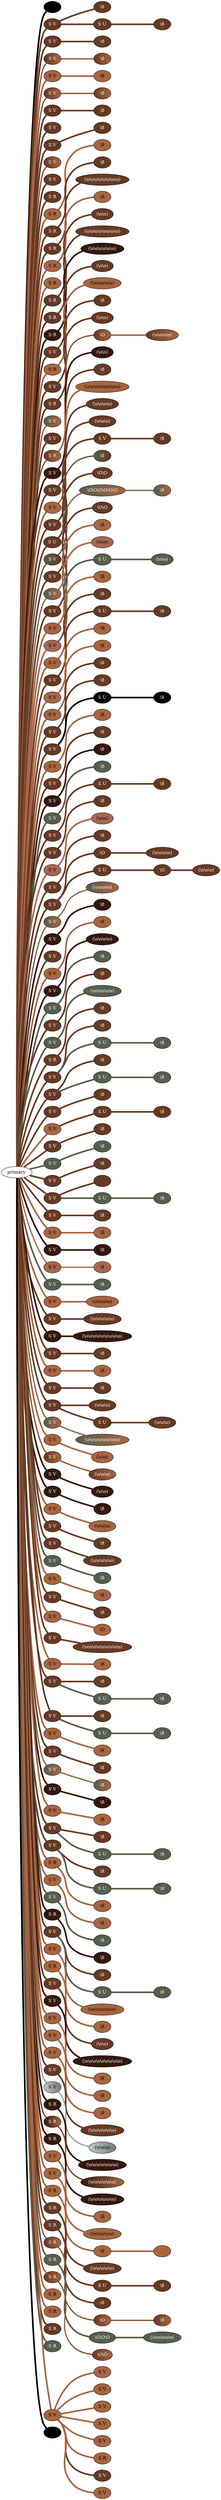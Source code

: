 graph {
 graph [rankdir=LR]
"K1" [qtype="pendant_node", pendant_colors="#000000", pendant_ply="", pendant_attach="", pendant_length="", label=" ", style=filled, fillcolor="#000000", fontcolor="#ffffff"]
"primary" -- "K1" [qtype="pendant_link",penwidth=5,color="#000000"]
"1" [qtype="pendant_node", pendant_colors="#673923", pendant_ply="S", pendant_attach="V", pendant_length="24.5", label="S V", style=filled, fillcolor="#673923", fontcolor="#ffffff"]
"primary" -- "1" [qtype="pendant_link",penwidth=5,color="#673923"]
"1:0" [qtype="knot_node", knot_value="1", knot_type="E", knot_position="8.5", knot_spin="Z", label="\\8", style=filled, fillcolor="#673923" , fontcolor="#ffffff"]
"1" -- "1:0" [qtype="knot_link",penwidth=5,color="#673923"]
"1s1" [qtype="pendant_node", pendant_colors="#673923", pendant_ply="S", pendant_attach="U", pendant_length="35.5", label="S U", style=filled, fillcolor="#673923", fontcolor="#ffffff"]
"1" -- "1s1" [qtype="pendant_link",penwidth=5,color="#673923"]
"1s1:0" [qtype="knot_node", knot_value="1", knot_type="E", knot_position="8.5", knot_spin="Z", label="\\8", style=filled, fillcolor="#673923" , fontcolor="#ffffff"]
"1s1" -- "1s1:0" [qtype="knot_link",penwidth=5,color="#673923"]
"2" [qtype="pendant_node", pendant_colors="#673923", pendant_ply="S", pendant_attach="V", pendant_length="24.0", label="S V", style=filled, fillcolor="#673923", fontcolor="#ffffff"]
"primary" -- "2" [qtype="pendant_link",penwidth=5,color="#673923"]
"2:0" [qtype="knot_node", knot_value="1", knot_type="E", knot_position="8.5", knot_spin="Z", label="\\8", style=filled, fillcolor="#673923" , fontcolor="#ffffff"]
"2" -- "2:0" [qtype="knot_link",penwidth=5,color="#673923"]
"3" [qtype="pendant_node", pendant_colors="#673923:#A86540", pendant_ply="S", pendant_attach="V", pendant_length="26.0", label="S V", style=filled, fillcolor="#673923:#A86540", fontcolor="#ffffff"]
"primary" -- "3" [qtype="pendant_link",penwidth=2,color="#673923:#A86540"]
"3:0" [qtype="knot_node", knot_value="1", knot_type="E", knot_position="8.5", knot_spin="Z", label="\\8", style=filled, fillcolor="#673923:#A86540" , fontcolor="#ffffff"]
"3" -- "3:0" [qtype="knot_link",penwidth=2,color="#673923:#A86540"]
"4" [qtype="pendant_node", pendant_colors="#A86540", pendant_ply="S", pendant_attach="V", pendant_length="33.0", label="S V", style=filled, fillcolor="#A86540", fontcolor="#000000"]
"primary" -- "4" [qtype="pendant_link",penwidth=5,color="#A86540"]
"4:0" [qtype="knot_node", knot_value="1", knot_type="E", knot_position="8.5", knot_spin="Z", label="\\8", style=filled, fillcolor="#A86540" , fontcolor="#000000"]
"4" -- "4:0" [qtype="knot_link",penwidth=5,color="#A86540"]
"5" [qtype="pendant_node", pendant_colors="#673923:#A86540", pendant_ply="S", pendant_attach="V", pendant_length="26.5", label="S V", style=filled, fillcolor="#673923:#A86540", fontcolor="#ffffff"]
"primary" -- "5" [qtype="pendant_link",penwidth=2,color="#673923:#A86540"]
"5:0" [qtype="knot_node", knot_value="1", knot_type="E", knot_position="9.0", knot_spin="Z", label="\\8", style=filled, fillcolor="#673923:#A86540" , fontcolor="#ffffff"]
"5" -- "5:0" [qtype="knot_link",penwidth=2,color="#673923:#A86540"]
"6" [qtype="pendant_node", pendant_colors="#673923", pendant_ply="S", pendant_attach="V", pendant_length="26.0", label="S V", style=filled, fillcolor="#673923", fontcolor="#ffffff"]
"primary" -- "6" [qtype="pendant_link",penwidth=5,color="#673923"]
"6:0" [qtype="knot_node", knot_value="1", knot_type="E", knot_position="8.5", knot_spin="Z", label="\\8", style=filled, fillcolor="#673923" , fontcolor="#ffffff"]
"6" -- "6:0" [qtype="knot_link",penwidth=5,color="#673923"]
"7" [qtype="pendant_node", pendant_colors="#673923", pendant_ply="S", pendant_attach="V", pendant_length="30.0", label="S V", style=filled, fillcolor="#673923", fontcolor="#ffffff"]
"primary" -- "7" [qtype="pendant_link",penwidth=5,color="#673923"]
"8" [qtype="pendant_node", pendant_colors="#673923", pendant_ply="S", pendant_attach="V", pendant_length="20.5", label="S V", style=filled, fillcolor="#673923", fontcolor="#ffffff"]
"primary" -- "8" [qtype="pendant_link",penwidth=5,color="#673923"]
"8:0" [qtype="knot_node", knot_value="1", knot_type="E", knot_position="7.0", knot_spin="Z", label="\\8", style=filled, fillcolor="#673923" , fontcolor="#ffffff"]
"8" -- "8:0" [qtype="knot_link",penwidth=5,color="#673923"]
"9" [qtype="pendant_node", pendant_colors="#673923:#A86540", pendant_ply="S", pendant_attach="V", pendant_length="22.0", label="S V", style=filled, fillcolor="#673923:#A86540", fontcolor="#ffffff"]
"primary" -- "9" [qtype="pendant_link",penwidth=2,color="#673923:#A86540"]
"10" [qtype="pendant_node", pendant_colors="#673923", pendant_ply="S", pendant_attach="V", pendant_length="29.0", label="S V", style=filled, fillcolor="#673923", fontcolor="#ffffff"]
"primary" -- "10" [qtype="pendant_link",penwidth=5,color="#673923"]
"11" [qtype="pendant_node", pendant_colors="#673923", pendant_ply="S", pendant_attach="R", pendant_length="24.0", label="S R", style=filled, fillcolor="#673923", fontcolor="#ffffff"]
"primary" -- "11" [qtype="pendant_link",penwidth=5,color="#673923"]
"12" [qtype="pendant_node", pendant_colors="#A86540", pendant_ply="S", pendant_attach="R", pendant_length="31.0", label="S R", style=filled, fillcolor="#A86540", fontcolor="#000000"]
"primary" -- "12" [qtype="pendant_link",penwidth=5,color="#A86540"]
"12:0" [qtype="knot_node", knot_value="1", knot_type="E", knot_position="7.5", knot_spin="Z", label="\\8", style=filled, fillcolor="#A86540" , fontcolor="#000000"]
"12" -- "12:0" [qtype="knot_link",penwidth=5,color="#A86540"]
"13" [qtype="pendant_node", pendant_colors="#673923", pendant_ply="S", pendant_attach="R", pendant_length="36.0", label="S R", style=filled, fillcolor="#673923", fontcolor="#ffffff"]
"primary" -- "13" [qtype="pendant_link",penwidth=5,color="#673923"]
"13:0" [qtype="knot_node", knot_value="1", knot_type="E", knot_position="8.0", knot_spin="Z", label="\\8", style=filled, fillcolor="#673923" , fontcolor="#ffffff"]
"13" -- "13:0" [qtype="knot_link",penwidth=5,color="#673923"]
"14" [qtype="pendant_node", pendant_colors="#673923", pendant_ply="S", pendant_attach="R", pendant_length="12.0", label="S R", style=filled, fillcolor="#673923", fontcolor="#ffffff"]
"primary" -- "14" [qtype="pendant_link",penwidth=5,color="#673923"]
"14:0" [qtype="knot_node", knot_value="8", knot_type="L", knot_position="7.5", knot_spin="Z", label="(\\o\\o\\o\\o\\o\\o\\o\\o)", style=filled, fillcolor="#673923" , fontcolor="#ffffff"]
"14" -- "14:0" [qtype="knot_link",penwidth=5,color="#673923"]
"15" [qtype="pendant_node", pendant_colors="#A86540", pendant_ply="S", pendant_attach="R", pendant_length="25.0", label="S R", style=filled, fillcolor="#A86540", fontcolor="#000000"]
"primary" -- "15" [qtype="pendant_link",penwidth=5,color="#A86540"]
"15:0" [qtype="knot_node", knot_value="1", knot_type="E", knot_position="8.0", knot_spin="Z", label="\\8", style=filled, fillcolor="#A86540" , fontcolor="#000000"]
"15" -- "15:0" [qtype="knot_link",penwidth=5,color="#A86540"]
"16" [qtype="pendant_node", pendant_colors="#A86540", pendant_ply="S", pendant_attach="R", pendant_length="22.0", label="S R", style=filled, fillcolor="#A86540", fontcolor="#000000"]
"primary" -- "16" [qtype="pendant_link",penwidth=5,color="#A86540"]
"17" [qtype="pendant_node", pendant_colors="#673923", pendant_ply="S", pendant_attach="R", pendant_length="18.0", label="S R", style=filled, fillcolor="#673923", fontcolor="#ffffff"]
"primary" -- "17" [qtype="pendant_link",penwidth=5,color="#673923"]
"17:0" [qtype="knot_node", knot_value="2", knot_type="L", knot_position="7.5", knot_spin="Z", label="(\\o\\o)", style=filled, fillcolor="#673923" , fontcolor="#ffffff"]
"17" -- "17:0" [qtype="knot_link",penwidth=5,color="#673923"]
"18" [qtype="pendant_node", pendant_colors="#673923", pendant_ply="S", pendant_attach="R", pendant_length="9.0", label="S R", style=filled, fillcolor="#673923", fontcolor="#ffffff"]
"primary" -- "18" [qtype="pendant_link",penwidth=5,color="#673923"]
"18:0" [qtype="knot_node", knot_value="8", knot_type="L", knot_position="6.0", knot_spin="Z", label="(\\o\\o\\o\\o\\o\\o\\o\\o)", style=filled, fillcolor="#673923" , fontcolor="#ffffff"]
"18" -- "18:0" [qtype="knot_link",penwidth=5,color="#673923"]
"19" [qtype="pendant_node", pendant_colors="#35170C", pendant_ply="S", pendant_attach="R", pendant_length="23.0", label="S R", style=filled, fillcolor="#35170C", fontcolor="#ffffff"]
"primary" -- "19" [qtype="pendant_link",penwidth=5,color="#35170C"]
"19:0" [qtype="knot_node", knot_value="6", knot_type="L", knot_position="6.5", knot_spin="Z", label="(\\o\\o\\o\\o\\o\\o)", style=filled, fillcolor="#35170C" , fontcolor="#ffffff"]
"19" -- "19:0" [qtype="knot_link",penwidth=5,color="#35170C"]
"20" [qtype="pendant_node", pendant_colors="#673923", pendant_ply="S", pendant_attach="V", pendant_length="29.0", label="S V", style=filled, fillcolor="#673923", fontcolor="#ffffff"]
"primary" -- "20" [qtype="pendant_link",penwidth=5,color="#673923"]
"20:0" [qtype="knot_node", knot_value="2", knot_type="L", knot_position="7.0", knot_spin="Z", label="(\\o\\o)", style=filled, fillcolor="#673923" , fontcolor="#ffffff"]
"20" -- "20:0" [qtype="knot_link",penwidth=5,color="#673923"]
"21" [qtype="pendant_node", pendant_colors="#A86540", pendant_ply="S", pendant_attach="R", pendant_length="14.0", label="S R", style=filled, fillcolor="#A86540", fontcolor="#000000"]
"primary" -- "21" [qtype="pendant_link",penwidth=5,color="#A86540"]
"21:0" [qtype="knot_node", knot_value="5", knot_type="L", knot_position="7.0", knot_spin="Z", label="(\\o\\o\\o\\o\\o)", style=filled, fillcolor="#A86540" , fontcolor="#000000"]
"21" -- "21:0" [qtype="knot_link",penwidth=5,color="#A86540"]
"22" [qtype="pendant_node", pendant_colors="#673923", pendant_ply="S", pendant_attach="V", pendant_length="19.5", label="S V", style=filled, fillcolor="#673923", fontcolor="#ffffff"]
"primary" -- "22" [qtype="pendant_link",penwidth=5,color="#673923"]
"22:0" [qtype="knot_node", knot_value="1", knot_type="E", knot_position="6.5", knot_spin="Z", label="\\8", style=filled, fillcolor="#673923" , fontcolor="#ffffff"]
"22" -- "22:0" [qtype="knot_link",penwidth=5,color="#673923"]
"23" [qtype="pendant_node", pendant_colors="#673923", pendant_ply="S", pendant_attach="R", pendant_length="25.0", label="S R", style=filled, fillcolor="#673923", fontcolor="#ffffff"]
"primary" -- "23" [qtype="pendant_link",penwidth=5,color="#673923"]
"23:0" [qtype="knot_node", knot_value="2", knot_type="L", knot_position="7.0", knot_spin="Z", label="(\\o\\o)", style=filled, fillcolor="#673923" , fontcolor="#ffffff"]
"23" -- "23:0" [qtype="knot_link",penwidth=5,color="#673923"]
"24" [qtype="pendant_node", pendant_colors="#575E4E:#A86540", pendant_ply="S", pendant_attach="V", pendant_length="33.0", label="S V", style=filled, fillcolor="#575E4E:#A86540", fontcolor="#ffffff"]
"primary" -- "24" [qtype="pendant_link",penwidth=2,color="#575E4E:#A86540"]
"25" [qtype="pendant_node", pendant_colors="#673923", pendant_ply="S", pendant_attach="V", pendant_length="26.0", label="S V", style=filled, fillcolor="#673923", fontcolor="#ffffff"]
"primary" -- "25" [qtype="pendant_link",penwidth=5,color="#673923"]
"26" [qtype="pendant_node", pendant_colors="#673923:#A86540", pendant_ply="S", pendant_attach="R", pendant_length="27.0", label="S R", style=filled, fillcolor="#673923:#A86540", fontcolor="#ffffff"]
"primary" -- "26" [qtype="pendant_link",penwidth=2,color="#673923:#A86540"]
"26:0" [qtype="knot_node", knot_value="1", knot_type="S", knot_position="3.5", knot_spin="Z", label="\\O", style=filled, fillcolor="#673923:#A86540" , fontcolor="#ffffff"]
"26" -- "26:0" [qtype="knot_link",penwidth=2,color="#673923:#A86540"]
"26:1" [qtype="knot_node", knot_value="4", knot_type="L", knot_position="9.5", knot_spin="Z", label="(\\o\\o\\o\\o)", style=filled, fillcolor="#673923:#A86540" , fontcolor="#ffffff"]
"26:0" -- "26:1" [qtype="knot_link",penwidth=2,color="#673923:#A86540"]
"27" [qtype="pendant_node", pendant_colors="#35170C", pendant_ply="S", pendant_attach="V", pendant_length="27.0", label="S V", style=filled, fillcolor="#35170C", fontcolor="#ffffff"]
"primary" -- "27" [qtype="pendant_link",penwidth=5,color="#35170C"]
"27:0" [qtype="knot_node", knot_value="2", knot_type="L", knot_position="9.0", knot_spin="Z", label="(\\o\\o)", style=filled, fillcolor="#35170C" , fontcolor="#ffffff"]
"27" -- "27:0" [qtype="knot_link",penwidth=5,color="#35170C"]
"28" [qtype="pendant_node", pendant_colors="#673923", pendant_ply="S", pendant_attach="V", pendant_length="24.5", label="S V", style=filled, fillcolor="#673923", fontcolor="#ffffff"]
"primary" -- "28" [qtype="pendant_link",penwidth=5,color="#673923"]
"28:0" [qtype="knot_node", knot_value="1", knot_type="E", knot_position="8.5", knot_spin="Z", label="\\8", style=filled, fillcolor="#673923" , fontcolor="#ffffff"]
"28" -- "28:0" [qtype="knot_link",penwidth=5,color="#673923"]
"29" [qtype="pendant_node", pendant_colors="#A86540", pendant_ply="S", pendant_attach="V", pendant_length="24.5", label="S V", style=filled, fillcolor="#A86540", fontcolor="#000000"]
"primary" -- "29" [qtype="pendant_link",penwidth=5,color="#A86540"]
"29:0" [qtype="knot_node", knot_value="8", knot_type="L", knot_position="8.5", knot_spin="Z", label="(\\o\\o\\o\\o\\o\\o\\o\\o)", style=filled, fillcolor="#A86540" , fontcolor="#000000"]
"29" -- "29:0" [qtype="knot_link",penwidth=5,color="#A86540"]
"30" [qtype="pendant_node", pendant_colors="#673923", pendant_ply="S", pendant_attach="V", pendant_length="12.5", label="S V", style=filled, fillcolor="#673923", fontcolor="#ffffff"]
"primary" -- "30" [qtype="pendant_link",penwidth=5,color="#673923"]
"30:0" [qtype="knot_node", knot_value="4", knot_type="L", knot_position="7.0", knot_spin="Z", label="(\\o\\o\\o\\o)", style=filled, fillcolor="#673923" , fontcolor="#ffffff"]
"30" -- "30:0" [qtype="knot_link",penwidth=5,color="#673923"]
"31" [qtype="pendant_node", pendant_colors="#673923", pendant_ply="S", pendant_attach="U", pendant_length="12.0", label="S U", style=filled, fillcolor="#673923", fontcolor="#ffffff"]
"primary" -- "31" [qtype="pendant_link",penwidth=5,color="#673923"]
"31:0" [qtype="knot_node", knot_value="3", knot_type="L", knot_position="4.5", knot_spin="Z", label="(\\o\\o\\o)", style=filled, fillcolor="#673923" , fontcolor="#ffffff"]
"31" -- "31:0" [qtype="knot_link",penwidth=5,color="#673923"]
"31s1" [qtype="pendant_node", pendant_colors="#673923", pendant_ply="S", pendant_attach="V", pendant_length="2.5", label="S V", style=filled, fillcolor="#673923", fontcolor="#ffffff"]
"31" -- "31s1" [qtype="pendant_link",penwidth=5,color="#673923"]
"31s1:0" [qtype="knot_node", knot_value="1", knot_type="E", knot_position="0.5", knot_spin="S", label="/8", style=filled, fillcolor="#673923" , fontcolor="#ffffff"]
"31s1" -- "31s1:0" [qtype="knot_link",penwidth=5,color="#673923"]
"32" [qtype="pendant_node", pendant_colors="#575E4E:#673923", pendant_ply="S", pendant_attach="V", pendant_length="31.0", label="S V", style=filled, fillcolor="#575E4E:#673923", fontcolor="#ffffff"]
"primary" -- "32" [qtype="pendant_link",penwidth=2,color="#575E4E:#673923"]
"32:0" [qtype="knot_node", knot_value="1", knot_type="E", knot_position="5.5", knot_spin="Z", label="\\8", style=filled, fillcolor="#575E4E:#673923" , fontcolor="#ffffff"]
"32" -- "32:0" [qtype="knot_link",penwidth=2,color="#575E4E:#673923"]
"33" [qtype="pendant_node", pendant_colors="#673923", pendant_ply="S", pendant_attach="V", pendant_length="18.0", label="S V", style=filled, fillcolor="#673923", fontcolor="#ffffff"]
"primary" -- "33" [qtype="pendant_link",penwidth=5,color="#673923"]
"33:0" [qtype="knot_node", knot_value="2", knot_type="S", knot_position="1.5", knot_spin="Z", label="\\O\\O", style=filled, fillcolor="#673923" , fontcolor="#ffffff"]
"33" -- "33:0" [qtype="knot_link",penwidth=5,color="#673923"]
"34" [qtype="pendant_node", pendant_colors="#575E4E:#A86540", pendant_ply="S", pendant_attach="V", pendant_length="22.0", label="S V", style=filled, fillcolor="#575E4E:#A86540", fontcolor="#ffffff"]
"primary" -- "34" [qtype="pendant_link",penwidth=2,color="#575E4E:#A86540"]
"34:0" [qtype="knot_node", knot_value="6", knot_type="S", knot_position="1.5", knot_spin="Z", label="\\O\\O\\O\\O\\O\\O", style=filled, fillcolor="#575E4E:#A86540" , fontcolor="#ffffff"]
"34" -- "34:0" [qtype="knot_link",penwidth=2,color="#575E4E:#A86540"]
"34:1" [qtype="knot_node", knot_value="1", knot_type="E", knot_position="7.5", knot_spin="Z", label="\\8", style=filled, fillcolor="#575E4E:#A86540" , fontcolor="#ffffff"]
"34:0" -- "34:1" [qtype="knot_link",penwidth=2,color="#575E4E:#A86540"]
"35" [qtype="pendant_node", pendant_colors="#673923", pendant_ply="S", pendant_attach="V", pendant_length="25.0", label="S V", style=filled, fillcolor="#673923", fontcolor="#ffffff"]
"primary" -- "35" [qtype="pendant_link",penwidth=5,color="#673923"]
"35:0" [qtype="knot_node", knot_value="2", knot_type="S", knot_position="2.0", knot_spin="Z", label="\\O\\O", style=filled, fillcolor="#673923" , fontcolor="#ffffff"]
"35" -- "35:0" [qtype="knot_link",penwidth=5,color="#673923"]
"36" [qtype="pendant_node", pendant_colors="#A86540", pendant_ply="S", pendant_attach="V", pendant_length="30.0", label="S V", style=filled, fillcolor="#A86540", fontcolor="#000000"]
"primary" -- "36" [qtype="pendant_link",penwidth=5,color="#A86540"]
"36:0" [qtype="knot_node", knot_value="1", knot_type="E", knot_position="9.0", knot_spin="Z", label="\\8", style=filled, fillcolor="#A86540" , fontcolor="#000000"]
"36" -- "36:0" [qtype="knot_link",penwidth=5,color="#A86540"]
"37" [qtype="pendant_node", pendant_colors="#AA6651", pendant_ply="S", pendant_attach="V", pendant_length="21.5", label="S V", style=filled, fillcolor="#AA6651", fontcolor="#000000"]
"primary" -- "37" [qtype="pendant_link",penwidth=5,color="#AA6651"]
"37:0" [qtype="knot_node", knot_value="2", knot_type="L", knot_position="8.5", knot_spin="Z", label="(\\o\\o)", style=filled, fillcolor="#AA6651" , fontcolor="#000000"]
"37" -- "37:0" [qtype="knot_link",penwidth=5,color="#AA6651"]
"37s1" [qtype="pendant_node", pendant_colors="#575E4E", pendant_ply="S", pendant_attach="U", pendant_length="5.0", label="S U", style=filled, fillcolor="#575E4E", fontcolor="#ffffff"]
"37" -- "37s1" [qtype="pendant_link",penwidth=5,color="#575E4E"]
"37s1:0" [qtype="knot_node", knot_value="2", knot_type="L", knot_position="2.0", knot_spin="Z", label="(\\o\\o)", style=filled, fillcolor="#575E4E" , fontcolor="#ffffff"]
"37s1" -- "37s1:0" [qtype="knot_link",penwidth=5,color="#575E4E"]
"38" [qtype="pendant_node", pendant_colors="#A86540", pendant_ply="S", pendant_attach="V", pendant_length="24.0", label="S V", style=filled, fillcolor="#A86540", fontcolor="#000000"]
"primary" -- "38" [qtype="pendant_link",penwidth=5,color="#A86540"]
"38:0" [qtype="knot_node", knot_value="1", knot_type="E", knot_position="8.0", knot_spin="Z", label="\\8", style=filled, fillcolor="#A86540" , fontcolor="#000000"]
"38" -- "38:0" [qtype="knot_link",penwidth=5,color="#A86540"]
"39" [qtype="pendant_node", pendant_colors="#673923", pendant_ply="S", pendant_attach="V", pendant_length="19.5", label="S V", style=filled, fillcolor="#673923", fontcolor="#ffffff"]
"primary" -- "39" [qtype="pendant_link",penwidth=5,color="#673923"]
"39:0" [qtype="knot_node", knot_value="1", knot_type="E", knot_position="7.5", knot_spin="Z", label="\\8", style=filled, fillcolor="#673923" , fontcolor="#ffffff"]
"39" -- "39:0" [qtype="knot_link",penwidth=5,color="#673923"]
"39s1" [qtype="pendant_node", pendant_colors="#673923", pendant_ply="S", pendant_attach="U", pendant_length="12.0", label="S U", style=filled, fillcolor="#673923", fontcolor="#ffffff"]
"39" -- "39s1" [qtype="pendant_link",penwidth=5,color="#673923"]
"39s1:0" [qtype="knot_node", knot_value="1", knot_type="E", knot_position="3.0", knot_spin="Z", label="\\8", style=filled, fillcolor="#673923" , fontcolor="#ffffff"]
"39s1" -- "39s1:0" [qtype="knot_link",penwidth=5,color="#673923"]
"40" [qtype="pendant_node", pendant_colors="#A86540", pendant_ply="S", pendant_attach="V", pendant_length="25.5", label="S V", style=filled, fillcolor="#A86540", fontcolor="#000000"]
"primary" -- "40" [qtype="pendant_link",penwidth=5,color="#A86540"]
"40:0" [qtype="knot_node", knot_value="1", knot_type="E", knot_position="9.0", knot_spin="U", label="?8", style=filled, fillcolor="#A86540" , fontcolor="#000000"]
"40" -- "40:0" [qtype="knot_link",penwidth=5,color="#A86540"]
"41" [qtype="pendant_node", pendant_colors="#A86540", pendant_ply="S", pendant_attach="V", pendant_length="27.0", label="S V", style=filled, fillcolor="#A86540", fontcolor="#000000"]
"primary" -- "41" [qtype="pendant_link",penwidth=5,color="#A86540"]
"41:0" [qtype="knot_node", knot_value="1", knot_type="E", knot_position="9.5", knot_spin="Z", label="\\8", style=filled, fillcolor="#A86540" , fontcolor="#000000"]
"41" -- "41:0" [qtype="knot_link",penwidth=5,color="#A86540"]
"42" [qtype="pendant_node", pendant_colors="#673923", pendant_ply="S", pendant_attach="V", pendant_length="29.0", label="S V", style=filled, fillcolor="#673923", fontcolor="#ffffff"]
"primary" -- "42" [qtype="pendant_link",penwidth=5,color="#673923"]
"42:0" [qtype="knot_node", knot_value="1", knot_type="E", knot_position="10.0", knot_spin="Z", label="\\8", style=filled, fillcolor="#673923" , fontcolor="#ffffff"]
"42" -- "42:0" [qtype="knot_link",penwidth=5,color="#673923"]
"43" [qtype="pendant_node", pendant_colors="#673923", pendant_ply="S", pendant_attach="V", pendant_length="23.0", label="S V", style=filled, fillcolor="#673923", fontcolor="#ffffff"]
"primary" -- "43" [qtype="pendant_link",penwidth=5,color="#673923"]
"43:0" [qtype="knot_node", knot_value="1", knot_type="E", knot_position="9.5", knot_spin="Z", label="\\8", style=filled, fillcolor="#673923" , fontcolor="#ffffff"]
"43" -- "43:0" [qtype="knot_link",penwidth=5,color="#673923"]
"43s1" [qtype="pendant_node", pendant_colors="#000000", pendant_ply="S", pendant_attach="U", pendant_length="8.0", label="S U", style=filled, fillcolor="#000000", fontcolor="#ffffff"]
"43" -- "43s1" [qtype="pendant_link",penwidth=5,color="#000000"]
"43s1:0" [qtype="knot_node", knot_value="1", knot_type="E", knot_position="3.0", knot_spin="Z", label="\\8", style=filled, fillcolor="#000000" , fontcolor="#ffffff"]
"43s1" -- "43s1:0" [qtype="knot_link",penwidth=5,color="#000000"]
"44" [qtype="pendant_node", pendant_colors="#A86540", pendant_ply="S", pendant_attach="V", pendant_length="18.0", label="S V", style=filled, fillcolor="#A86540", fontcolor="#000000"]
"primary" -- "44" [qtype="pendant_link",penwidth=5,color="#A86540"]
"44:0" [qtype="knot_node", knot_value="1", knot_type="E", knot_position="9.0", knot_spin="Z", label="\\8", style=filled, fillcolor="#A86540" , fontcolor="#000000"]
"44" -- "44:0" [qtype="knot_link",penwidth=5,color="#A86540"]
"45" [qtype="pendant_node", pendant_colors="#673923", pendant_ply="S", pendant_attach="V", pendant_length="16.0", label="S V", style=filled, fillcolor="#673923", fontcolor="#ffffff"]
"primary" -- "45" [qtype="pendant_link",penwidth=5,color="#673923"]
"45:0" [qtype="knot_node", knot_value="1", knot_type="E", knot_position="8.0", knot_spin="Z", label="\\8", style=filled, fillcolor="#673923" , fontcolor="#ffffff"]
"45" -- "45:0" [qtype="knot_link",penwidth=5,color="#673923"]
"46" [qtype="pendant_node", pendant_colors="#35170C", pendant_ply="S", pendant_attach="V", pendant_length="24.0", label="S V", style=filled, fillcolor="#35170C", fontcolor="#ffffff"]
"primary" -- "46" [qtype="pendant_link",penwidth=5,color="#35170C"]
"46:0" [qtype="knot_node", knot_value="1", knot_type="E", knot_position="9.0", knot_spin="Z", label="\\8", style=filled, fillcolor="#35170C" , fontcolor="#ffffff"]
"46" -- "46:0" [qtype="knot_link",penwidth=5,color="#35170C"]
"47" [qtype="pendant_node", pendant_colors="#575E4E", pendant_ply="S", pendant_attach="V", pendant_length="23.0", label="S V", style=filled, fillcolor="#575E4E", fontcolor="#ffffff"]
"primary" -- "47" [qtype="pendant_link",penwidth=5,color="#575E4E"]
"47:0" [qtype="knot_node", knot_value="1", knot_type="E", knot_position="9.0", knot_spin="Z", label="\\8", style=filled, fillcolor="#575E4E" , fontcolor="#ffffff"]
"47" -- "47:0" [qtype="knot_link",penwidth=5,color="#575E4E"]
"48" [qtype="pendant_node", pendant_colors="#673923", pendant_ply="S", pendant_attach="V", pendant_length="32.0", label="S V", style=filled, fillcolor="#673923", fontcolor="#ffffff"]
"primary" -- "48" [qtype="pendant_link",penwidth=5,color="#673923"]
"48s1" [qtype="pendant_node", pendant_colors="#673923", pendant_ply="S", pendant_attach="U", pendant_length="16.5", label="S U", style=filled, fillcolor="#673923", fontcolor="#ffffff"]
"48" -- "48s1" [qtype="pendant_link",penwidth=5,color="#673923"]
"48s1:0" [qtype="knot_node", knot_value="1", knot_type="E", knot_position="4.5", knot_spin="Z", label="\\8", style=filled, fillcolor="#673923" , fontcolor="#ffffff"]
"48s1" -- "48s1:0" [qtype="knot_link",penwidth=5,color="#673923"]
"49" [qtype="pendant_node", pendant_colors="#673923", pendant_ply="S", pendant_attach="V", pendant_length="28.0", label="S V", style=filled, fillcolor="#673923", fontcolor="#ffffff"]
"primary" -- "49" [qtype="pendant_link",penwidth=5,color="#673923"]
"49:0" [qtype="knot_node", knot_value="1", knot_type="E", knot_position="9.0", knot_spin="Z", label="\\8", style=filled, fillcolor="#673923" , fontcolor="#ffffff"]
"49" -- "49:0" [qtype="knot_link",penwidth=5,color="#673923"]
"50" [qtype="pendant_node", pendant_colors="#AA6651", pendant_ply="S", pendant_attach="V", pendant_length="22.0", label="S V", style=filled, fillcolor="#AA6651", fontcolor="#000000"]
"primary" -- "50" [qtype="pendant_link",penwidth=5,color="#AA6651"]
"50:0" [qtype="knot_node", knot_value="2", knot_type="L", knot_position="8.5", knot_spin="Z", label="(\\o\\o)", style=filled, fillcolor="#AA6651" , fontcolor="#000000"]
"50" -- "50:0" [qtype="knot_link",penwidth=5,color="#AA6651"]
"51" [qtype="pendant_node", pendant_colors="#673923", pendant_ply="S", pendant_attach="V", pendant_length="21.5", label="S V", style=filled, fillcolor="#673923", fontcolor="#ffffff"]
"primary" -- "51" [qtype="pendant_link",penwidth=5,color="#673923"]
"51:0" [qtype="knot_node", knot_value="1", knot_type="E", knot_position="8.5", knot_spin="Z", label="\\8", style=filled, fillcolor="#673923" , fontcolor="#ffffff"]
"51" -- "51:0" [qtype="knot_link",penwidth=5,color="#673923"]
"52" [qtype="pendant_node", pendant_colors="#673923", pendant_ply="S", pendant_attach="V", pendant_length="20.5", label="S V", style=filled, fillcolor="#673923", fontcolor="#ffffff"]
"primary" -- "52" [qtype="pendant_link",penwidth=5,color="#673923"]
"52:0" [qtype="knot_node", knot_value="1", knot_type="S", knot_position="3.0", knot_spin="Z", label="\\O", style=filled, fillcolor="#673923" , fontcolor="#ffffff"]
"52" -- "52:0" [qtype="knot_link",penwidth=5,color="#673923"]
"52:1" [qtype="knot_node", knot_value="4", knot_type="L", knot_position="9.5", knot_spin="Z", label="(\\o\\o\\o\\o)", style=filled, fillcolor="#673923" , fontcolor="#ffffff"]
"52:0" -- "52:1" [qtype="knot_link",penwidth=5,color="#673923"]
"52s1" [qtype="pendant_node", pendant_colors="#673923", pendant_ply="S", pendant_attach="U", pendant_length="24.0", label="S U", style=filled, fillcolor="#673923", fontcolor="#ffffff"]
"52" -- "52s1" [qtype="pendant_link",penwidth=5,color="#673923"]
"52s1:0" [qtype="knot_node", knot_value="1", knot_type="S", knot_position="1.5", knot_spin="Z", label="\\O", style=filled, fillcolor="#673923" , fontcolor="#ffffff"]
"52s1" -- "52s1:0" [qtype="knot_link",penwidth=5,color="#673923"]
"52s1:1" [qtype="knot_node", knot_value="3", knot_type="L", knot_position="8.0", knot_spin="Z", label="(\\o\\o\\o)", style=filled, fillcolor="#673923" , fontcolor="#ffffff"]
"52s1:0" -- "52s1:1" [qtype="knot_link",penwidth=5,color="#673923"]
"53" [qtype="pendant_node", pendant_colors="#575E4E:#A86540", pendant_ply="S", pendant_attach="V", pendant_length="14.0", label="S V", style=filled, fillcolor="#575E4E:#A86540", fontcolor="#ffffff"]
"primary" -- "53" [qtype="pendant_link",penwidth=2,color="#575E4E:#A86540"]
"53:0" [qtype="knot_node", knot_value="4", knot_type="L", knot_position="8.5", knot_spin="Z", label="(\\o\\o\\o\\o)", style=filled, fillcolor="#575E4E:#A86540" , fontcolor="#ffffff"]
"53" -- "53:0" [qtype="knot_link",penwidth=2,color="#575E4E:#A86540"]
"54" [qtype="pendant_node", pendant_colors="#35170C", pendant_ply="S", pendant_attach="V", pendant_length="24.0", label="S V", style=filled, fillcolor="#35170C", fontcolor="#ffffff"]
"primary" -- "54" [qtype="pendant_link",penwidth=5,color="#35170C"]
"54:0" [qtype="knot_node", knot_value="1", knot_type="E", knot_position="9.0", knot_spin="Z", label="\\8", style=filled, fillcolor="#35170C" , fontcolor="#ffffff"]
"54" -- "54:0" [qtype="knot_link",penwidth=5,color="#35170C"]
"55" [qtype="pendant_node", pendant_colors="#673923", pendant_ply="S", pendant_attach="V", pendant_length="25.0", label="S V", style=filled, fillcolor="#673923", fontcolor="#ffffff"]
"primary" -- "55" [qtype="pendant_link",penwidth=5,color="#673923"]
"56" [qtype="pendant_node", pendant_colors="#A86540", pendant_ply="S", pendant_attach="V", pendant_length="27.0", label="S V", style=filled, fillcolor="#A86540", fontcolor="#000000"]
"primary" -- "56" [qtype="pendant_link",penwidth=5,color="#A86540"]
"56:0" [qtype="knot_node", knot_value="1", knot_type="E", knot_position="9.0", knot_spin="Z", label="\\8", style=filled, fillcolor="#A86540" , fontcolor="#000000"]
"56" -- "56:0" [qtype="knot_link",penwidth=5,color="#A86540"]
"57" [qtype="pendant_node", pendant_colors="#35170C", pendant_ply="S", pendant_attach="V", pendant_length="27.0", label="S V", style=filled, fillcolor="#35170C", fontcolor="#ffffff"]
"primary" -- "57" [qtype="pendant_link",penwidth=5,color="#35170C"]
"57:0" [qtype="knot_node", knot_value="4", knot_type="L", knot_position="10.0", knot_spin="Z", label="(\\o\\o\\o\\o)", style=filled, fillcolor="#35170C" , fontcolor="#ffffff"]
"57" -- "57:0" [qtype="knot_link",penwidth=5,color="#35170C"]
"58" [qtype="pendant_node", pendant_colors="#575E4E", pendant_ply="S", pendant_attach="V", pendant_length="21.0", label="S V", style=filled, fillcolor="#575E4E", fontcolor="#ffffff"]
"primary" -- "58" [qtype="pendant_link",penwidth=5,color="#575E4E"]
"58:0" [qtype="knot_node", knot_value="1", knot_type="E", knot_position="10.0", knot_spin="Z", label="\\8", style=filled, fillcolor="#575E4E" , fontcolor="#ffffff"]
"58" -- "58:0" [qtype="knot_link",penwidth=5,color="#575E4E"]
"59" [qtype="pendant_node", pendant_colors="#673923", pendant_ply="S", pendant_attach="V", pendant_length="23.5", label="S V", style=filled, fillcolor="#673923", fontcolor="#ffffff"]
"primary" -- "59" [qtype="pendant_link",penwidth=5,color="#673923"]
"59:0" [qtype="knot_node", knot_value="1", knot_type="E", knot_position="11.0", knot_spin="Z", label="\\8", style=filled, fillcolor="#673923" , fontcolor="#ffffff"]
"59" -- "59:0" [qtype="knot_link",penwidth=5,color="#673923"]
"60" [qtype="pendant_node", pendant_colors="#575E4E", pendant_ply="S", pendant_attach="V", pendant_length="25.0", label="S V", style=filled, fillcolor="#575E4E", fontcolor="#ffffff"]
"primary" -- "60" [qtype="pendant_link",penwidth=5,color="#575E4E"]
"60:0" [qtype="knot_node", knot_value="5", knot_type="L", knot_position="10.0", knot_spin="Z", label="(\\o\\o\\o\\o\\o)", style=filled, fillcolor="#575E4E" , fontcolor="#ffffff"]
"60" -- "60:0" [qtype="knot_link",penwidth=5,color="#575E4E"]
"61" [qtype="pendant_node", pendant_colors="#673923", pendant_ply="S", pendant_attach="R", pendant_length="25.5", label="S R", style=filled, fillcolor="#673923", fontcolor="#ffffff"]
"primary" -- "61" [qtype="pendant_link",penwidth=5,color="#673923"]
"61:0" [qtype="knot_node", knot_value="1", knot_type="E", knot_position="10.5", knot_spin="Z", label="\\8", style=filled, fillcolor="#673923" , fontcolor="#ffffff"]
"61" -- "61:0" [qtype="knot_link",penwidth=5,color="#673923"]
"62" [qtype="pendant_node", pendant_colors="#673923", pendant_ply="S", pendant_attach="V", pendant_length="29.0", label="S V", style=filled, fillcolor="#673923", fontcolor="#ffffff"]
"primary" -- "62" [qtype="pendant_link",penwidth=5,color="#673923"]
"62:0" [qtype="knot_node", knot_value="1", knot_type="E", knot_position="11.0", knot_spin="Z", label="\\8", style=filled, fillcolor="#673923" , fontcolor="#ffffff"]
"62" -- "62:0" [qtype="knot_link",penwidth=5,color="#673923"]
"62s1" [qtype="pendant_node", pendant_colors="#575E4E", pendant_ply="S", pendant_attach="U", pendant_length="2.0", label="S U", style=filled, fillcolor="#575E4E", fontcolor="#ffffff"]
"62" -- "62s1" [qtype="pendant_link",penwidth=5,color="#575E4E"]
"62s1:0" [qtype="knot_node", knot_value="1", knot_type="E", knot_position="1.0", knot_spin="Z", label="\\8", style=filled, fillcolor="#575E4E" , fontcolor="#ffffff"]
"62s1" -- "62s1:0" [qtype="knot_link",penwidth=5,color="#575E4E"]
"63" [qtype="pendant_node", pendant_colors="#673923", pendant_ply="S", pendant_attach="V", pendant_length="26.5", label="S V", style=filled, fillcolor="#673923", fontcolor="#ffffff"]
"primary" -- "63" [qtype="pendant_link",penwidth=5,color="#673923"]
"63:0" [qtype="knot_node", knot_value="1", knot_type="E", knot_position="11.0", knot_spin="Z", label="\\8", style=filled, fillcolor="#673923" , fontcolor="#ffffff"]
"63" -- "63:0" [qtype="knot_link",penwidth=5,color="#673923"]
"63s1" [qtype="pendant_node", pendant_colors="#575E4E", pendant_ply="S", pendant_attach="U", pendant_length="10.5", label="S U", style=filled, fillcolor="#575E4E", fontcolor="#ffffff"]
"63" -- "63s1" [qtype="pendant_link",penwidth=5,color="#575E4E"]
"63s1:0" [qtype="knot_node", knot_value="1", knot_type="E", knot_position="3.0", knot_spin="Z", label="\\8", style=filled, fillcolor="#575E4E" , fontcolor="#ffffff"]
"63s1" -- "63s1:0" [qtype="knot_link",penwidth=5,color="#575E4E"]
"64" [qtype="pendant_node", pendant_colors="#673923", pendant_ply="S", pendant_attach="V", pendant_length="24.5", label="S V", style=filled, fillcolor="#673923", fontcolor="#ffffff"]
"primary" -- "64" [qtype="pendant_link",penwidth=5,color="#673923"]
"64:0" [qtype="knot_node", knot_value="1", knot_type="E", knot_position="11.5", knot_spin="Z", label="\\8", style=filled, fillcolor="#673923" , fontcolor="#ffffff"]
"64" -- "64:0" [qtype="knot_link",penwidth=5,color="#673923"]
"65" [qtype="pendant_node", pendant_colors="#A86540", pendant_ply="S", pendant_attach="V", pendant_length="27.0", label="S V", style=filled, fillcolor="#A86540", fontcolor="#000000"]
"primary" -- "65" [qtype="pendant_link",penwidth=5,color="#A86540"]
"65s1" [qtype="pendant_node", pendant_colors="#673923", pendant_ply="S", pendant_attach="U", pendant_length="27.0", label="S U", style=filled, fillcolor="#673923", fontcolor="#ffffff"]
"65" -- "65s1" [qtype="pendant_link",penwidth=5,color="#673923"]
"65s1:0" [qtype="knot_node", knot_value="1", knot_type="E", knot_position="10.5", knot_spin="Z", label="\\8", style=filled, fillcolor="#673923" , fontcolor="#ffffff"]
"65s1" -- "65s1:0" [qtype="knot_link",penwidth=5,color="#673923"]
"66" [qtype="pendant_node", pendant_colors="#673923", pendant_ply="S", pendant_attach="V", pendant_length="24.0", label="S V", style=filled, fillcolor="#673923", fontcolor="#ffffff"]
"primary" -- "66" [qtype="pendant_link",penwidth=5,color="#673923"]
"66:0" [qtype="knot_node", knot_value="1", knot_type="E", knot_position="9.5", knot_spin="Z", label="\\8", style=filled, fillcolor="#673923" , fontcolor="#ffffff"]
"66" -- "66:0" [qtype="knot_link",penwidth=5,color="#673923"]
"67" [qtype="pendant_node", pendant_colors="#575E4E", pendant_ply="S", pendant_attach="V", pendant_length="23.5", label="S V", style=filled, fillcolor="#575E4E", fontcolor="#ffffff"]
"primary" -- "67" [qtype="pendant_link",penwidth=5,color="#575E4E"]
"67:0" [qtype="knot_node", knot_value="1", knot_type="E", knot_position="9.5", knot_spin="Z", label="\\8", style=filled, fillcolor="#575E4E" , fontcolor="#ffffff"]
"67" -- "67:0" [qtype="knot_link",penwidth=5,color="#575E4E"]
"68" [qtype="pendant_node", pendant_colors="#673923", pendant_ply="S", pendant_attach="V", pendant_length="24.5", label="S V", style=filled, fillcolor="#673923", fontcolor="#ffffff"]
"primary" -- "68" [qtype="pendant_link",penwidth=5,color="#673923"]
"68:0" [qtype="knot_node", knot_value="1", knot_type="E", knot_position="10.5", knot_spin="Z", label="\\8", style=filled, fillcolor="#673923" , fontcolor="#ffffff"]
"68" -- "68:0" [qtype="knot_link",penwidth=5,color="#673923"]
"69" [qtype="pendant_node", pendant_colors="#673923", pendant_ply="S", pendant_attach="V", pendant_length="32.0", label="S V", style=filled, fillcolor="#673923", fontcolor="#ffffff"]
"primary" -- "69" [qtype="pendant_link",penwidth=5,color="#673923"]
"69:0" [qtype="knot_node", knot_value="1", knot_type="EE", knot_position="10.0", knot_spin="Z", label="", style=filled, fillcolor="#673923" , fontcolor="#ffffff"]
"69" -- "69:0" [qtype="knot_link",penwidth=5,color="#673923"]
"69s1" [qtype="pendant_node", pendant_colors="#575E4E", pendant_ply="S", pendant_attach="U", pendant_length="8.0", label="S U", style=filled, fillcolor="#575E4E", fontcolor="#ffffff"]
"69" -- "69s1" [qtype="pendant_link",penwidth=5,color="#575E4E"]
"69s1:0" [qtype="knot_node", knot_value="1", knot_type="E", knot_position="2.5", knot_spin="Z", label="\\8", style=filled, fillcolor="#575E4E" , fontcolor="#ffffff"]
"69s1" -- "69s1:0" [qtype="knot_link",penwidth=5,color="#575E4E"]
"70" [qtype="pendant_node", pendant_colors="#673923", pendant_ply="S", pendant_attach="V", pendant_length="36.0", label="S V", style=filled, fillcolor="#673923", fontcolor="#ffffff"]
"primary" -- "70" [qtype="pendant_link",penwidth=5,color="#673923"]
"70:0" [qtype="knot_node", knot_value="1", knot_type="E", knot_position="10.0", knot_spin="Z", label="\\8", style=filled, fillcolor="#673923" , fontcolor="#ffffff"]
"70" -- "70:0" [qtype="knot_link",penwidth=5,color="#673923"]
"71" [qtype="pendant_node", pendant_colors="#A86540", pendant_ply="S", pendant_attach="V", pendant_length="26.5", label="S V", style=filled, fillcolor="#A86540", fontcolor="#000000"]
"primary" -- "71" [qtype="pendant_link",penwidth=5,color="#A86540"]
"71:0" [qtype="knot_node", knot_value="1", knot_type="E", knot_position="10.5", knot_spin="Z", label="\\8", style=filled, fillcolor="#A86540" , fontcolor="#000000"]
"71" -- "71:0" [qtype="knot_link",penwidth=5,color="#A86540"]
"72" [qtype="pendant_node", pendant_colors="#35170C", pendant_ply="S", pendant_attach="V", pendant_length="39.0", label="S V", style=filled, fillcolor="#35170C", fontcolor="#ffffff"]
"primary" -- "72" [qtype="pendant_link",penwidth=5,color="#35170C"]
"72:0" [qtype="knot_node", knot_value="1", knot_type="E", knot_position="10.0", knot_spin="Z", label="\\8", style=filled, fillcolor="#35170C" , fontcolor="#ffffff"]
"72" -- "72:0" [qtype="knot_link",penwidth=5,color="#35170C"]
"73" [qtype="pendant_node", pendant_colors="#AA6651:#A86540", pendant_ply="S", pendant_attach="V", pendant_length="23.0", label="S V", style=filled, fillcolor="#AA6651:#A86540", fontcolor="#000000"]
"primary" -- "73" [qtype="pendant_link",penwidth=2,color="#AA6651:#A86540"]
"73:0" [qtype="knot_node", knot_value="1", knot_type="E", knot_position="9.0", knot_spin="Z", label="\\8", style=filled, fillcolor="#AA6651:#A86540" , fontcolor="#000000"]
"73" -- "73:0" [qtype="knot_link",penwidth=2,color="#AA6651:#A86540"]
"74" [qtype="pendant_node", pendant_colors="#575E4E", pendant_ply="S", pendant_attach="V", pendant_length="22.0", label="S V", style=filled, fillcolor="#575E4E", fontcolor="#ffffff"]
"primary" -- "74" [qtype="pendant_link",penwidth=5,color="#575E4E"]
"74:0" [qtype="knot_node", knot_value="1", knot_type="E", knot_position="9.5", knot_spin="Z", label="\\8", style=filled, fillcolor="#575E4E" , fontcolor="#ffffff"]
"74" -- "74:0" [qtype="knot_link",penwidth=5,color="#575E4E"]
"75" [qtype="pendant_node", pendant_colors="#A86540", pendant_ply="S", pendant_attach="V", pendant_length="21.0", label="S V", style=filled, fillcolor="#A86540", fontcolor="#000000"]
"primary" -- "75" [qtype="pendant_link",penwidth=5,color="#A86540"]
"75:0" [qtype="knot_node", knot_value="4", knot_type="L", knot_position="8.0", knot_spin="Z", label="(\\o\\o\\o\\o)", style=filled, fillcolor="#A86540" , fontcolor="#000000"]
"75" -- "75:0" [qtype="knot_link",penwidth=5,color="#A86540"]
"76" [qtype="pendant_node", pendant_colors="#673923", pendant_ply="S", pendant_attach="V", pendant_length="21.0", label="S V", style=filled, fillcolor="#673923", fontcolor="#ffffff"]
"primary" -- "76" [qtype="pendant_link",penwidth=5,color="#673923"]
"76:0" [qtype="knot_node", knot_value="5", knot_type="L", knot_position="10.0", knot_spin="Z", label="(\\o\\o\\o\\o\\o)", style=filled, fillcolor="#673923" , fontcolor="#ffffff"]
"76" -- "76:0" [qtype="knot_link",penwidth=5,color="#673923"]
"77" [qtype="pendant_node", pendant_colors="#35170C", pendant_ply="S", pendant_attach="V", pendant_length="29.0", label="S V", style=filled, fillcolor="#35170C", fontcolor="#ffffff"]
"primary" -- "77" [qtype="pendant_link",penwidth=5,color="#35170C"]
"77:0" [qtype="knot_node", knot_value="9", knot_type="L", knot_position="9.0", knot_spin="Z", label="(\\o\\o\\o\\o\\o\\o\\o\\o\\o)", style=filled, fillcolor="#35170C" , fontcolor="#ffffff"]
"77" -- "77:0" [qtype="knot_link",penwidth=5,color="#35170C"]
"78" [qtype="pendant_node", pendant_colors="#673923", pendant_ply="S", pendant_attach="V", pendant_length="30.0", label="S V", style=filled, fillcolor="#673923", fontcolor="#ffffff"]
"primary" -- "78" [qtype="pendant_link",penwidth=5,color="#673923"]
"78:0" [qtype="knot_node", knot_value="1", knot_type="E", knot_position="8.5", knot_spin="Z", label="\\8", style=filled, fillcolor="#673923" , fontcolor="#ffffff"]
"78" -- "78:0" [qtype="knot_link",penwidth=5,color="#673923"]
"79" [qtype="pendant_node", pendant_colors="#A86540", pendant_ply="S", pendant_attach="V", pendant_length="25.0", label="S V", style=filled, fillcolor="#A86540", fontcolor="#000000"]
"primary" -- "79" [qtype="pendant_link",penwidth=5,color="#A86540"]
"79:0" [qtype="knot_node", knot_value="1", knot_type="E", knot_position="9.0", knot_spin="Z", label="\\8", style=filled, fillcolor="#A86540" , fontcolor="#000000"]
"79" -- "79:0" [qtype="knot_link",penwidth=5,color="#A86540"]
"80" [qtype="pendant_node", pendant_colors="#673923", pendant_ply="S", pendant_attach="V", pendant_length="26.0", label="S V", style=filled, fillcolor="#673923", fontcolor="#ffffff"]
"primary" -- "80" [qtype="pendant_link",penwidth=5,color="#673923"]
"80:0" [qtype="knot_node", knot_value="1", knot_type="E", knot_position="8.0", knot_spin="Z", label="\\8", style=filled, fillcolor="#673923" , fontcolor="#ffffff"]
"80" -- "80:0" [qtype="knot_link",penwidth=5,color="#673923"]
"81" [qtype="pendant_node", pendant_colors="#673923", pendant_ply="S", pendant_attach="V", pendant_length="24.0", label="S V", style=filled, fillcolor="#673923", fontcolor="#ffffff"]
"primary" -- "81" [qtype="pendant_link",penwidth=5,color="#673923"]
"81:0" [qtype="knot_node", knot_value="3", knot_type="L", knot_position="8.0", knot_spin="Z", label="(\\o\\o\\o)", style=filled, fillcolor="#673923" , fontcolor="#ffffff"]
"81" -- "81:0" [qtype="knot_link",penwidth=5,color="#673923"]
"81s1" [qtype="pendant_node", pendant_colors="#673923", pendant_ply="S", pendant_attach="U", pendant_length="27.0", label="S U", style=filled, fillcolor="#673923", fontcolor="#ffffff"]
"81" -- "81s1" [qtype="pendant_link",penwidth=5,color="#673923"]
"81s1:0" [qtype="knot_node", knot_value="3", knot_type="L", knot_position="7.0", knot_spin="Z", label="(\\o\\o\\o)", style=filled, fillcolor="#673923" , fontcolor="#ffffff"]
"81s1" -- "81s1:0" [qtype="knot_link",penwidth=5,color="#673923"]
"82" [qtype="pendant_node", pendant_colors="#575E4E:#A86540", pendant_ply="S", pendant_attach="V", pendant_length="28.5", label="S V", style=filled, fillcolor="#575E4E:#A86540", fontcolor="#ffffff"]
"primary" -- "82" [qtype="pendant_link",penwidth=2,color="#575E4E:#A86540"]
"82:0" [qtype="knot_node", knot_value="8", knot_type="L", knot_position="8.5", knot_spin="Z", label="(\\o\\o\\o\\o\\o\\o\\o\\o)", style=filled, fillcolor="#575E4E:#A86540" , fontcolor="#ffffff"]
"82" -- "82:0" [qtype="knot_link",penwidth=2,color="#575E4E:#A86540"]
"83" [qtype="pendant_node", pendant_colors="#A86540", pendant_ply="S", pendant_attach="V", pendant_length="18.5", label="S V", style=filled, fillcolor="#A86540", fontcolor="#000000"]
"primary" -- "83" [qtype="pendant_link",penwidth=5,color="#A86540"]
"83:0" [qtype="knot_node", knot_value="2", knot_type="L", knot_position="9.0", knot_spin="Z", label="(\\o\\o)", style=filled, fillcolor="#A86540" , fontcolor="#000000"]
"83" -- "83:0" [qtype="knot_link",penwidth=5,color="#A86540"]
"84" [qtype="pendant_node", pendant_colors="#673923:#A86540", pendant_ply="S", pendant_attach="V", pendant_length="15.5", label="S V", style=filled, fillcolor="#673923:#A86540", fontcolor="#ffffff"]
"primary" -- "84" [qtype="pendant_link",penwidth=2,color="#673923:#A86540"]
"84:0" [qtype="knot_node", knot_value="3", knot_type="L", knot_position="8.5", knot_spin="Z", label="(\\o\\o\\o)", style=filled, fillcolor="#673923:#A86540" , fontcolor="#ffffff"]
"84" -- "84:0" [qtype="knot_link",penwidth=2,color="#673923:#A86540"]
"85" [qtype="pendant_node", pendant_colors="#35170C", pendant_ply="S", pendant_attach="V", pendant_length="17.0", label="S V", style=filled, fillcolor="#35170C", fontcolor="#ffffff"]
"primary" -- "85" [qtype="pendant_link",penwidth=5,color="#35170C"]
"85:0" [qtype="knot_node", knot_value="2", knot_type="L", knot_position="9.0", knot_spin="Z", label="(\\o\\o)", style=filled, fillcolor="#35170C" , fontcolor="#ffffff"]
"85" -- "85:0" [qtype="knot_link",penwidth=5,color="#35170C"]
"86" [qtype="pendant_node", pendant_colors="#35170C", pendant_ply="S", pendant_attach="V", pendant_length="23.5", label="S V", style=filled, fillcolor="#35170C", fontcolor="#ffffff"]
"primary" -- "86" [qtype="pendant_link",penwidth=5,color="#35170C"]
"86:0" [qtype="knot_node", knot_value="1", knot_type="E", knot_position="9.5", knot_spin="Z", label="\\8", style=filled, fillcolor="#35170C" , fontcolor="#ffffff"]
"86" -- "86:0" [qtype="knot_link",penwidth=5,color="#35170C"]
"87" [qtype="pendant_node", pendant_colors="#A86540", pendant_ply="S", pendant_attach="V", pendant_length="24.5", label="S V", style=filled, fillcolor="#A86540", fontcolor="#000000"]
"primary" -- "87" [qtype="pendant_link",penwidth=5,color="#A86540"]
"87:0" [qtype="knot_node", knot_value="3", knot_type="L", knot_position="8.5", knot_spin="Z", label="(\\o\\o\\o)", style=filled, fillcolor="#A86540" , fontcolor="#000000"]
"87" -- "87:0" [qtype="knot_link",penwidth=5,color="#A86540"]
"88" [qtype="pendant_node", pendant_colors="#673923", pendant_ply="S", pendant_attach="V", pendant_length="24.5", label="S V", style=filled, fillcolor="#673923", fontcolor="#ffffff"]
"primary" -- "88" [qtype="pendant_link",penwidth=5,color="#673923"]
"88:0" [qtype="knot_node", knot_value="1", knot_type="E", knot_position="8.5", knot_spin="Z", label="\\8", style=filled, fillcolor="#673923" , fontcolor="#ffffff"]
"88" -- "88:0" [qtype="knot_link",penwidth=5,color="#673923"]
"89" [qtype="pendant_node", pendant_colors="#673923", pendant_ply="S", pendant_attach="V", pendant_length="26.5", label="S V", style=filled, fillcolor="#673923", fontcolor="#ffffff"]
"primary" -- "89" [qtype="pendant_link",penwidth=5,color="#673923"]
"89:0" [qtype="knot_node", knot_value="5", knot_type="L", knot_position="8.5", knot_spin="Z", label="(\\o\\o\\o\\o\\o)", style=filled, fillcolor="#673923" , fontcolor="#ffffff"]
"89" -- "89:0" [qtype="knot_link",penwidth=5,color="#673923"]
"90" [qtype="pendant_node", pendant_colors="#575E4E", pendant_ply="S", pendant_attach="V", pendant_length="17.0", label="S V", style=filled, fillcolor="#575E4E", fontcolor="#ffffff"]
"primary" -- "90" [qtype="pendant_link",penwidth=5,color="#575E4E"]
"90:0" [qtype="knot_node", knot_value="1", knot_type="E", knot_position="8.5", knot_spin="Z", label="\\8", style=filled, fillcolor="#575E4E" , fontcolor="#ffffff"]
"90" -- "90:0" [qtype="knot_link",penwidth=5,color="#575E4E"]
"91" [qtype="pendant_node", pendant_colors="#A86540", pendant_ply="S", pendant_attach="V", pendant_length="29.5", label="S V", style=filled, fillcolor="#A86540", fontcolor="#000000"]
"primary" -- "91" [qtype="pendant_link",penwidth=5,color="#A86540"]
"91:0" [qtype="knot_node", knot_value="1", knot_type="E", knot_position="9.5", knot_spin="Z", label="\\8", style=filled, fillcolor="#A86540" , fontcolor="#000000"]
"91" -- "91:0" [qtype="knot_link",penwidth=5,color="#A86540"]
"92" [qtype="pendant_node", pendant_colors="#673923", pendant_ply="S", pendant_attach="V", pendant_length="24.0", label="S V", style=filled, fillcolor="#673923", fontcolor="#ffffff"]
"primary" -- "92" [qtype="pendant_link",penwidth=5,color="#673923"]
"92:0" [qtype="knot_node", knot_value="1", knot_type="E", knot_position="9.0", knot_spin="Z", label="\\8", style=filled, fillcolor="#673923" , fontcolor="#ffffff"]
"92" -- "92:0" [qtype="knot_link",penwidth=5,color="#673923"]
"93" [qtype="pendant_node", pendant_colors="#A86540", pendant_ply="S", pendant_attach="V", pendant_length="30.0", label="S V", style=filled, fillcolor="#A86540", fontcolor="#000000"]
"primary" -- "93" [qtype="pendant_link",penwidth=5,color="#A86540"]
"93:0" [qtype="knot_node", knot_value="1", knot_type="S", knot_position="3.5", knot_spin="Z", label="\\O", style=filled, fillcolor="#A86540" , fontcolor="#000000"]
"93" -- "93:0" [qtype="knot_link",penwidth=5,color="#A86540"]
"94" [qtype="pendant_node", pendant_colors="#673923", pendant_ply="S", pendant_attach="V", pendant_length="21.0", label="S V", style=filled, fillcolor="#673923", fontcolor="#ffffff"]
"primary" -- "94" [qtype="pendant_link",penwidth=5,color="#673923"]
"94:0" [qtype="knot_node", knot_value="9", knot_type="L", knot_position="9.5", knot_spin="Z", label="(\\o\\o\\o\\o\\o\\o\\o\\o\\o)", style=filled, fillcolor="#673923" , fontcolor="#ffffff"]
"94" -- "94:0" [qtype="knot_link",penwidth=5,color="#673923"]
"95" [qtype="pendant_node", pendant_colors="#A86540", pendant_ply="S", pendant_attach="V", pendant_length="29.5", label="S V", style=filled, fillcolor="#A86540", fontcolor="#000000"]
"primary" -- "95" [qtype="pendant_link",penwidth=5,color="#A86540"]
"95:0" [qtype="knot_node", knot_value="1", knot_type="E", knot_position="9.0", knot_spin="Z", label="\\8", style=filled, fillcolor="#A86540" , fontcolor="#000000"]
"95" -- "95:0" [qtype="knot_link",penwidth=5,color="#A86540"]
"96" [qtype="pendant_node", pendant_colors="#673923", pendant_ply="S", pendant_attach="V", pendant_length="28.0", label="S V", style=filled, fillcolor="#673923", fontcolor="#ffffff"]
"primary" -- "96" [qtype="pendant_link",penwidth=5,color="#673923"]
"96:0" [qtype="knot_node", knot_value="1", knot_type="E", knot_position="9.0", knot_spin="Z", label="\\8", style=filled, fillcolor="#673923" , fontcolor="#ffffff"]
"96" -- "96:0" [qtype="knot_link",penwidth=5,color="#673923"]
"96s1" [qtype="pendant_node", pendant_colors="#575E4E", pendant_ply="S", pendant_attach="U", pendant_length="2.5", label="S U", style=filled, fillcolor="#575E4E", fontcolor="#ffffff"]
"96" -- "96s1" [qtype="pendant_link",penwidth=5,color="#575E4E"]
"96s1:0" [qtype="knot_node", knot_value="1", knot_type="E", knot_position="1.5", knot_spin="Z", label="\\8", style=filled, fillcolor="#575E4E" , fontcolor="#ffffff"]
"96s1" -- "96s1:0" [qtype="knot_link",penwidth=5,color="#575E4E"]
"97" [qtype="pendant_node", pendant_colors="#673923", pendant_ply="S", pendant_attach="V", pendant_length="25.0", label="S V", style=filled, fillcolor="#673923", fontcolor="#ffffff"]
"primary" -- "97" [qtype="pendant_link",penwidth=5,color="#673923"]
"97:0" [qtype="knot_node", knot_value="1", knot_type="E", knot_position="8.5", knot_spin="Z", label="\\8", style=filled, fillcolor="#673923" , fontcolor="#ffffff"]
"97" -- "97:0" [qtype="knot_link",penwidth=5,color="#673923"]
"97s1" [qtype="pendant_node", pendant_colors="#575E4E", pendant_ply="S", pendant_attach="U", pendant_length="8.5", label="S U", style=filled, fillcolor="#575E4E", fontcolor="#ffffff"]
"97" -- "97s1" [qtype="pendant_link",penwidth=5,color="#575E4E"]
"97s1:0" [qtype="knot_node", knot_value="1", knot_type="E", knot_position="2.5", knot_spin="Z", label="\\8", style=filled, fillcolor="#575E4E" , fontcolor="#ffffff"]
"97s1" -- "97s1:0" [qtype="knot_link",penwidth=5,color="#575E4E"]
"98" [qtype="pendant_node", pendant_colors="#A86540", pendant_ply="S", pendant_attach="V", pendant_length="33.5", label="S V", style=filled, fillcolor="#A86540", fontcolor="#000000"]
"primary" -- "98" [qtype="pendant_link",penwidth=5,color="#A86540"]
"98:0" [qtype="knot_node", knot_value="1", knot_type="E", knot_position="8.5", knot_spin="Z", label="\\8", style=filled, fillcolor="#A86540" , fontcolor="#000000"]
"98" -- "98:0" [qtype="knot_link",penwidth=5,color="#A86540"]
"99" [qtype="pendant_node", pendant_colors="#673923", pendant_ply="S", pendant_attach="V", pendant_length="25.5", label="S V", style=filled, fillcolor="#673923", fontcolor="#ffffff"]
"primary" -- "99" [qtype="pendant_link",penwidth=5,color="#673923"]
"99:0" [qtype="knot_node", knot_value="1", knot_type="E", knot_position="9.0", knot_spin="Z", label="\\8", style=filled, fillcolor="#673923" , fontcolor="#ffffff"]
"99" -- "99:0" [qtype="knot_link",penwidth=5,color="#673923"]
"100" [qtype="pendant_node", pendant_colors="#575E4E:#A86540", pendant_ply="S", pendant_attach="V", pendant_length="22.0", label="S V", style=filled, fillcolor="#575E4E:#A86540", fontcolor="#ffffff"]
"primary" -- "100" [qtype="pendant_link",penwidth=2,color="#575E4E:#A86540"]
"100:0" [qtype="knot_node", knot_value="1", knot_type="E", knot_position="8.5", knot_spin="Z", label="\\8", style=filled, fillcolor="#575E4E:#A86540" , fontcolor="#ffffff"]
"100" -- "100:0" [qtype="knot_link",penwidth=2,color="#575E4E:#A86540"]
"101" [qtype="pendant_node", pendant_colors="#35170C", pendant_ply="S", pendant_attach="V", pendant_length="27.0", label="S V", style=filled, fillcolor="#35170C", fontcolor="#ffffff"]
"primary" -- "101" [qtype="pendant_link",penwidth=5,color="#35170C"]
"101:0" [qtype="knot_node", knot_value="1", knot_type="E", knot_position="9.5", knot_spin="Z", label="\\8", style=filled, fillcolor="#35170C" , fontcolor="#ffffff"]
"101" -- "101:0" [qtype="knot_link",penwidth=5,color="#35170C"]
"102" [qtype="pendant_node", pendant_colors="#A86540", pendant_ply="S", pendant_attach="V", pendant_length="25.0", label="S V", style=filled, fillcolor="#A86540", fontcolor="#000000"]
"primary" -- "102" [qtype="pendant_link",penwidth=5,color="#A86540"]
"102:0" [qtype="knot_node", knot_value="1", knot_type="E", knot_position="9.0", knot_spin="Z", label="\\8", style=filled, fillcolor="#A86540" , fontcolor="#000000"]
"102" -- "102:0" [qtype="knot_link",penwidth=5,color="#A86540"]
"103" [qtype="pendant_node", pendant_colors="#673923", pendant_ply="S", pendant_attach="V", pendant_length="27.0", label="S V", style=filled, fillcolor="#673923", fontcolor="#ffffff"]
"primary" -- "103" [qtype="pendant_link",penwidth=5,color="#673923"]
"103:0" [qtype="knot_node", knot_value="1", knot_type="E", knot_position="8.5", knot_spin="Z", label="\\8", style=filled, fillcolor="#673923" , fontcolor="#ffffff"]
"103" -- "103:0" [qtype="knot_link",penwidth=5,color="#673923"]
"103s1" [qtype="pendant_node", pendant_colors="#575E4E", pendant_ply="S", pendant_attach="U", pendant_length="8.0", label="S U", style=filled, fillcolor="#575E4E", fontcolor="#ffffff"]
"103" -- "103s1" [qtype="pendant_link",penwidth=5,color="#575E4E"]
"103s1:0" [qtype="knot_node", knot_value="1", knot_type="E", knot_position="2.0", knot_spin="Z", label="\\8", style=filled, fillcolor="#575E4E" , fontcolor="#ffffff"]
"103s1" -- "103s1:0" [qtype="knot_link",penwidth=5,color="#575E4E"]
"104" [qtype="pendant_node", pendant_colors="#673923", pendant_ply="S", pendant_attach="V", pendant_length="27.5", label="S V", style=filled, fillcolor="#673923", fontcolor="#ffffff"]
"primary" -- "104" [qtype="pendant_link",penwidth=5,color="#673923"]
"104:0" [qtype="knot_node", knot_value="1", knot_type="E", knot_position="9.0", knot_spin="Z", label="\\8", style=filled, fillcolor="#673923" , fontcolor="#ffffff"]
"104" -- "104:0" [qtype="knot_link",penwidth=5,color="#673923"]
"104s1" [qtype="pendant_node", pendant_colors="#575E4E", pendant_ply="S", pendant_attach="U", pendant_length="8.0", label="S U", style=filled, fillcolor="#575E4E", fontcolor="#ffffff"]
"104" -- "104s1" [qtype="pendant_link",penwidth=5,color="#575E4E"]
"104s1:0" [qtype="knot_node", knot_value="1", knot_type="E", knot_position="1.5", knot_spin="Z", label="\\8", style=filled, fillcolor="#575E4E" , fontcolor="#ffffff"]
"104s1" -- "104s1:0" [qtype="knot_link",penwidth=5,color="#575E4E"]
"105" [qtype="pendant_node", pendant_colors="#A86540", pendant_ply="S", pendant_attach="R", pendant_length="24.0", label="S R", style=filled, fillcolor="#A86540", fontcolor="#000000"]
"primary" -- "105" [qtype="pendant_link",penwidth=5,color="#A86540"]
"105:0" [qtype="knot_node", knot_value="1", knot_type="E", knot_position="9.0", knot_spin="Z", label="\\8", style=filled, fillcolor="#A86540" , fontcolor="#000000"]
"105" -- "105:0" [qtype="knot_link",penwidth=5,color="#A86540"]
"106" [qtype="pendant_node", pendant_colors="#A86540", pendant_ply="S", pendant_attach="V", pendant_length="28.0", label="S V", style=filled, fillcolor="#A86540", fontcolor="#000000"]
"primary" -- "106" [qtype="pendant_link",penwidth=5,color="#A86540"]
"106:0" [qtype="knot_node", knot_value="1", knot_type="E", knot_position="9.5", knot_spin="Z", label="\\8", style=filled, fillcolor="#A86540" , fontcolor="#000000"]
"106" -- "106:0" [qtype="knot_link",penwidth=5,color="#A86540"]
"107" [qtype="pendant_node", pendant_colors="#575E4E", pendant_ply="S", pendant_attach="V", pendant_length="25.5", label="S V", style=filled, fillcolor="#575E4E", fontcolor="#ffffff"]
"primary" -- "107" [qtype="pendant_link",penwidth=5,color="#575E4E"]
"107:0" [qtype="knot_node", knot_value="1", knot_type="E", knot_position="10.0", knot_spin="Z", label="\\8", style=filled, fillcolor="#575E4E" , fontcolor="#ffffff"]
"107" -- "107:0" [qtype="knot_link",penwidth=5,color="#575E4E"]
"108" [qtype="pendant_node", pendant_colors="#35170C", pendant_ply="S", pendant_attach="R", pendant_length="23.5", label="S R", style=filled, fillcolor="#35170C", fontcolor="#ffffff"]
"primary" -- "108" [qtype="pendant_link",penwidth=5,color="#35170C"]
"108:0" [qtype="knot_node", knot_value="1", knot_type="E", knot_position="9.5", knot_spin="Z", label="\\8", style=filled, fillcolor="#35170C" , fontcolor="#ffffff"]
"108" -- "108:0" [qtype="knot_link",penwidth=5,color="#35170C"]
"109" [qtype="pendant_node", pendant_colors="#673923", pendant_ply="S", pendant_attach="V", pendant_length="25.5", label="S V", style=filled, fillcolor="#673923", fontcolor="#ffffff"]
"primary" -- "109" [qtype="pendant_link",penwidth=5,color="#673923"]
"109:0" [qtype="knot_node", knot_value="1", knot_type="E", knot_position="10.5", knot_spin="Z", label="\\8", style=filled, fillcolor="#673923" , fontcolor="#ffffff"]
"109" -- "109:0" [qtype="knot_link",penwidth=5,color="#673923"]
"109s1" [qtype="pendant_node", pendant_colors="#575E4E", pendant_ply="S", pendant_attach="U", pendant_length="9.0", label="S U", style=filled, fillcolor="#575E4E", fontcolor="#ffffff"]
"109" -- "109s1" [qtype="pendant_link",penwidth=5,color="#575E4E"]
"109s1:0" [qtype="knot_node", knot_value="1", knot_type="E", knot_position="3.5", knot_spin="Z", label="\\8", style=filled, fillcolor="#575E4E" , fontcolor="#ffffff"]
"109s1" -- "109s1:0" [qtype="knot_link",penwidth=5,color="#575E4E"]
"110" [qtype="pendant_node", pendant_colors="#A86540", pendant_ply="S", pendant_attach="V", pendant_length="24.0", label="S V", style=filled, fillcolor="#A86540", fontcolor="#000000"]
"primary" -- "110" [qtype="pendant_link",penwidth=5,color="#A86540"]
"110:0" [qtype="knot_node", knot_value="6", knot_type="L", knot_position="10.5", knot_spin="Z", label="(\\o\\o\\o\\o\\o\\o)", style=filled, fillcolor="#A86540" , fontcolor="#000000"]
"110" -- "110:0" [qtype="knot_link",penwidth=5,color="#A86540"]
"111" [qtype="pendant_node", pendant_colors="#A86540", pendant_ply="S", pendant_attach="R", pendant_length="22.0", label="S R", style=filled, fillcolor="#A86540", fontcolor="#000000"]
"primary" -- "111" [qtype="pendant_link",penwidth=5,color="#A86540"]
"111:0" [qtype="knot_node", knot_value="1", knot_type="E", knot_position="9.5", knot_spin="Z", label="\\8", style=filled, fillcolor="#A86540" , fontcolor="#000000"]
"111" -- "111:0" [qtype="knot_link",penwidth=5,color="#A86540"]
"112" [qtype="pendant_node", pendant_colors="#673923", pendant_ply="S", pendant_attach="V", pendant_length="27.5", label="S V", style=filled, fillcolor="#673923", fontcolor="#ffffff"]
"primary" -- "112" [qtype="pendant_link",penwidth=5,color="#673923"]
"112:0" [qtype="knot_node", knot_value="2", knot_type="L", knot_position="11.5", knot_spin="Z", label="(\\o\\o)", style=filled, fillcolor="#673923" , fontcolor="#ffffff"]
"112" -- "112:0" [qtype="knot_link",penwidth=5,color="#673923"]
"113" [qtype="pendant_node", pendant_colors="#35170C", pendant_ply="S", pendant_attach="V", pendant_length="12.5", label="S V", style=filled, fillcolor="#35170C", fontcolor="#ffffff"]
"primary" -- "113" [qtype="pendant_link",penwidth=5,color="#35170C"]
"113:0" [qtype="knot_node", knot_value="9", knot_type="L", knot_position="9.5", knot_spin="Z", label="(\\o\\o\\o\\o\\o\\o\\o\\o\\o)", style=filled, fillcolor="#35170C" , fontcolor="#ffffff"]
"113" -- "113:0" [qtype="knot_link",penwidth=5,color="#35170C"]
"114" [qtype="pendant_node", pendant_colors="#A86540", pendant_ply="S", pendant_attach="V", pendant_length="23.5", label="S V", style=filled, fillcolor="#A86540", fontcolor="#000000"]
"primary" -- "114" [qtype="pendant_link",penwidth=5,color="#A86540"]
"114:0" [qtype="knot_node", knot_value="1", knot_type="E", knot_position="11.0", knot_spin="Z", label="\\8", style=filled, fillcolor="#A86540" , fontcolor="#000000"]
"114" -- "114:0" [qtype="knot_link",penwidth=5,color="#A86540"]
"115" [qtype="pendant_node", pendant_colors="#A86540", pendant_ply="S", pendant_attach="V", pendant_length="26.0", label="S V", style=filled, fillcolor="#A86540", fontcolor="#000000"]
"primary" -- "115" [qtype="pendant_link",penwidth=5,color="#A86540"]
"115:0" [qtype="knot_node", knot_value="1", knot_type="E", knot_position="9.5", knot_spin="Z", label="\\8", style=filled, fillcolor="#A86540" , fontcolor="#000000"]
"115" -- "115:0" [qtype="knot_link",penwidth=5,color="#A86540"]
"116" [qtype="pendant_node", pendant_colors="#A86540", pendant_ply="S", pendant_attach="V", pendant_length="23.0", label="S V", style=filled, fillcolor="#A86540", fontcolor="#000000"]
"primary" -- "116" [qtype="pendant_link",penwidth=5,color="#A86540"]
"116:0" [qtype="knot_node", knot_value="1", knot_type="E", knot_position="10.0", knot_spin="Z", label="\\8", style=filled, fillcolor="#A86540" , fontcolor="#000000"]
"116" -- "116:0" [qtype="knot_link",penwidth=5,color="#A86540"]
"117" [qtype="pendant_node", pendant_colors="#673923", pendant_ply="S", pendant_attach="V", pendant_length="20.5", label="S V", style=filled, fillcolor="#673923", fontcolor="#ffffff"]
"primary" -- "117" [qtype="pendant_link",penwidth=5,color="#673923"]
"117:0" [qtype="knot_node", knot_value="6", knot_type="L", knot_position="10.0", knot_spin="Z", label="(\\o\\o\\o\\o\\o\\o)", style=filled, fillcolor="#673923" , fontcolor="#ffffff"]
"117" -- "117:0" [qtype="knot_link",penwidth=5,color="#673923"]
"118" [qtype="pendant_node", pendant_colors="#C1CACA:#777777", pendant_ply="S", pendant_attach="V", pendant_length="31.0", label="S V", style=filled, fillcolor="#C1CACA:#777777", fontcolor="#000000"]
"primary" -- "118" [qtype="pendant_link",penwidth=2,color="#C1CACA:#777777"]
"118:0" [qtype="knot_node", knot_value="3", knot_type="L", knot_position="9.5", knot_spin="Z", label="(\\o\\o\\o)", style=filled, fillcolor="#C1CACA:#777777" , fontcolor="#000000"]
"118" -- "118:0" [qtype="knot_link",penwidth=2,color="#C1CACA:#777777"]
"119" [qtype="pendant_node", pendant_colors="#35170C", pendant_ply="S", pendant_attach="R", pendant_length="5.5", label="S R", style=filled, fillcolor="#35170C", fontcolor="#ffffff"]
"primary" -- "119" [qtype="pendant_link",penwidth=5,color="#35170C"]
"119:0" [qtype="knot_node", knot_value="7", knot_type="L", knot_position="1.5", knot_spin="Z", label="(\\o\\o\\o\\o\\o\\o\\o)", style=filled, fillcolor="#35170C" , fontcolor="#ffffff"]
"119" -- "119:0" [qtype="knot_link",penwidth=5,color="#35170C"]
"120" [qtype="pendant_node", pendant_colors="#35170C:#A86540", pendant_ply="S", pendant_attach="R", pendant_length="12.5", label="S R", style=filled, fillcolor="#35170C:#A86540", fontcolor="#ffffff"]
"primary" -- "120" [qtype="pendant_link",penwidth=2,color="#35170C:#A86540"]
"120:0" [qtype="knot_node", knot_value="6", knot_type="L", knot_position="8.0", knot_spin="Z", label="(\\o\\o\\o\\o\\o\\o)", style=filled, fillcolor="#35170C:#A86540" , fontcolor="#ffffff"]
"120" -- "120:0" [qtype="knot_link",penwidth=2,color="#35170C:#A86540"]
"121" [qtype="pendant_node", pendant_colors="#35170C", pendant_ply="S", pendant_attach="R", pendant_length="15.0", label="S R", style=filled, fillcolor="#35170C", fontcolor="#ffffff"]
"primary" -- "121" [qtype="pendant_link",penwidth=5,color="#35170C"]
"121:0" [qtype="knot_node", knot_value="6", knot_type="L", knot_position="7.5", knot_spin="Z", label="(\\o\\o\\o\\o\\o\\o)", style=filled, fillcolor="#35170C" , fontcolor="#ffffff"]
"121" -- "121:0" [qtype="knot_link",penwidth=5,color="#35170C"]
"122" [qtype="pendant_node", pendant_colors="#A86540", pendant_ply="S", pendant_attach="V", pendant_length="32.0", label="S V", style=filled, fillcolor="#A86540", fontcolor="#000000"]
"primary" -- "122" [qtype="pendant_link",penwidth=5,color="#A86540"]
"122:0" [qtype="knot_node", knot_value="1", knot_type="E", knot_position="8.0", knot_spin="Z", label="\\8", style=filled, fillcolor="#A86540" , fontcolor="#000000"]
"122" -- "122:0" [qtype="knot_link",penwidth=5,color="#A86540"]
"123" [qtype="pendant_node", pendant_colors="#A86540", pendant_ply="S", pendant_attach="V", pendant_length="13.0", label="S V", style=filled, fillcolor="#A86540", fontcolor="#000000"]
"primary" -- "123" [qtype="pendant_link",penwidth=5,color="#A86540"]
"123:0" [qtype="knot_node", knot_value="5", knot_type="L", knot_position="7.0", knot_spin="Z", label="(\\o\\o\\o\\o\\o)", style=filled, fillcolor="#A86540" , fontcolor="#000000"]
"123" -- "123:0" [qtype="knot_link",penwidth=5,color="#A86540"]
"124" [qtype="pendant_node", pendant_colors="#A86540", pendant_ply="S", pendant_attach="R", pendant_length="26.0", label="S R", style=filled, fillcolor="#A86540", fontcolor="#000000"]
"primary" -- "124" [qtype="pendant_link",penwidth=5,color="#A86540"]
"124:0" [qtype="knot_node", knot_value="1", knot_type="E", knot_position="7.0", knot_spin="Z", label="\\8", style=filled, fillcolor="#A86540" , fontcolor="#000000"]
"124" -- "124:0" [qtype="knot_link",penwidth=5,color="#A86540"]
"124:1" [qtype="knot_node", knot_value="1", knot_type="", knot_position="21.5", knot_spin="U", label="", style=filled, fillcolor="#A86540" , fontcolor="#000000"]
"124:0" -- "124:1" [qtype="knot_link",penwidth=5,color="#A86540"]
"125" [qtype="pendant_node", pendant_colors="#673923", pendant_ply="S", pendant_attach="R", pendant_length="18.0", label="S R", style=filled, fillcolor="#673923", fontcolor="#ffffff"]
"primary" -- "125" [qtype="pendant_link",penwidth=5,color="#673923"]
"125:0" [qtype="knot_node", knot_value="5", knot_type="L", knot_position="8.0", knot_spin="Z", label="(\\o\\o\\o\\o\\o)", style=filled, fillcolor="#673923" , fontcolor="#ffffff"]
"125" -- "125:0" [qtype="knot_link",penwidth=5,color="#673923"]
"125s1" [qtype="pendant_node", pendant_colors="#673923", pendant_ply="S", pendant_attach="U", pendant_length="5.0", label="S U", style=filled, fillcolor="#673923", fontcolor="#ffffff"]
"125" -- "125s1" [qtype="pendant_link",penwidth=5,color="#673923"]
"125s1:0" [qtype="knot_node", knot_value="1", knot_type="E", knot_position="2.5", knot_spin="Z", label="\\8", style=filled, fillcolor="#673923" , fontcolor="#ffffff"]
"125s1" -- "125s1:0" [qtype="knot_link",penwidth=5,color="#673923"]
"126" [qtype="pendant_node", pendant_colors="#673923", pendant_ply="S", pendant_attach="R", pendant_length="22.0", label="S R", style=filled, fillcolor="#673923", fontcolor="#ffffff"]
"primary" -- "126" [qtype="pendant_link",penwidth=5,color="#673923"]
"126:0" [qtype="knot_node", knot_value="1", knot_type="E", knot_position="7.0", knot_spin="S", label="/8", style=filled, fillcolor="#673923" , fontcolor="#ffffff"]
"126" -- "126:0" [qtype="knot_link",penwidth=5,color="#673923"]
"127" [qtype="pendant_node", pendant_colors="#673923:#A86540", pendant_ply="S", pendant_attach="R", pendant_length="24.0", label="S R", style=filled, fillcolor="#673923:#A86540", fontcolor="#ffffff"]
"primary" -- "127" [qtype="pendant_link",penwidth=2,color="#673923:#A86540"]
"127:0" [qtype="knot_node", knot_value="1", knot_type="S", knot_position="3.0", knot_spin="Z", label="\\O", style=filled, fillcolor="#673923:#A86540" , fontcolor="#ffffff"]
"127" -- "127:0" [qtype="knot_link",penwidth=2,color="#673923:#A86540"]
"127:1" [qtype="knot_node", knot_value="1", knot_type="E", knot_position="7.0", knot_spin="Z", label="\\8", style=filled, fillcolor="#673923:#A86540" , fontcolor="#ffffff"]
"127:0" -- "127:1" [qtype="knot_link",penwidth=2,color="#673923:#A86540"]
"128" [qtype="pendant_node", pendant_colors="#575E4E", pendant_ply="S", pendant_attach="R", pendant_length="9.5", label="S R", style=filled, fillcolor="#575E4E", fontcolor="#ffffff"]
"primary" -- "128" [qtype="pendant_link",penwidth=5,color="#575E4E"]
"128:0" [qtype="knot_node", knot_value="3", knot_type="S", knot_position="3.0", knot_spin="Z", label="\\O\\O\\O", style=filled, fillcolor="#575E4E" , fontcolor="#ffffff"]
"128" -- "128:0" [qtype="knot_link",penwidth=5,color="#575E4E"]
"128:1" [qtype="knot_node", knot_value="5", knot_type="L", knot_position="6.0", knot_spin="Z", label="(\\o\\o\\o\\o\\o)", style=filled, fillcolor="#575E4E" , fontcolor="#ffffff"]
"128:0" -- "128:1" [qtype="knot_link",penwidth=5,color="#575E4E"]
"129" [qtype="pendant_node", pendant_colors="#673923:#A86540", pendant_ply="S", pendant_attach="R", pendant_length="17.5", label="S R", style=filled, fillcolor="#673923:#A86540", fontcolor="#ffffff"]
"primary" -- "129" [qtype="pendant_link",penwidth=2,color="#673923:#A86540"]
"129:0" [qtype="knot_node", knot_value="2", knot_type="S", knot_position="2.5", knot_spin="Z", label="\\O\\O", style=filled, fillcolor="#673923:#A86540" , fontcolor="#ffffff"]
"129" -- "129:0" [qtype="knot_link",penwidth=2,color="#673923:#A86540"]
"130" [qtype="pendant_node", pendant_colors="#A86540", pendant_ply="S", pendant_attach="R", pendant_length="15.0", label="S R", style=filled, fillcolor="#A86540", fontcolor="#000000"]
"primary" -- "130" [qtype="pendant_link",penwidth=5,color="#A86540"]
"131" [qtype="pendant_node", pendant_colors="#A86540", pendant_ply="S", pendant_attach="R", pendant_length="21.0", label="S R", style=filled, fillcolor="#A86540", fontcolor="#000000"]
"primary" -- "131" [qtype="pendant_link",penwidth=5,color="#A86540"]
"132" [qtype="pendant_node", pendant_colors="#673923", pendant_ply="S", pendant_attach="R", pendant_length="31.0", label="S R", style=filled, fillcolor="#673923", fontcolor="#ffffff"]
"primary" -- "132" [qtype="pendant_link",penwidth=5,color="#673923"]
"133" [qtype="pendant_node", pendant_colors="#575E4E", pendant_ply="S", pendant_attach="R", pendant_length="22.0", label="S R", style=filled, fillcolor="#575E4E", fontcolor="#ffffff"]
"primary" -- "133" [qtype="pendant_link",penwidth=5,color="#575E4E"]
"PA1" [qtype="pendant_node", pendant_colors="#A86540", pendant_ply="S", pendant_attach="V", pendant_length="", label="S V", style=filled, fillcolor="#A86540", fontcolor="#000000"]
"primary" -- "PA1" [qtype="pendant_link",penwidth=5,color="#A86540"]
"PA1s1" [qtype="pendant_node", pendant_colors="#A86540", pendant_ply="S", pendant_attach="V", pendant_length="32.0", label="S V", style=filled, fillcolor="#A86540", fontcolor="#000000"]
"PA1" -- "PA1s1" [qtype="pendant_link",penwidth=5,color="#A86540"]
"PA1s2" [qtype="pendant_node", pendant_colors="#A86540", pendant_ply="S", pendant_attach="V", pendant_length="24.5", label="S V", style=filled, fillcolor="#A86540", fontcolor="#000000"]
"PA1" -- "PA1s2" [qtype="pendant_link",penwidth=5,color="#A86540"]
"PA1s3" [qtype="pendant_node", pendant_colors="#A86540", pendant_ply="S", pendant_attach="V", pendant_length="30.0", label="S V", style=filled, fillcolor="#A86540", fontcolor="#000000"]
"PA1" -- "PA1s3" [qtype="pendant_link",penwidth=5,color="#A86540"]
"PA1s4" [qtype="pendant_node", pendant_colors="#A86540", pendant_ply="S", pendant_attach="V", pendant_length="25.0", label="S V", style=filled, fillcolor="#A86540", fontcolor="#000000"]
"PA1" -- "PA1s4" [qtype="pendant_link",penwidth=5,color="#A86540"]
"PA1s5" [qtype="pendant_node", pendant_colors="#A86540", pendant_ply="S", pendant_attach="V", pendant_length="25.0", label="S V", style=filled, fillcolor="#A86540", fontcolor="#000000"]
"PA1" -- "PA1s5" [qtype="pendant_link",penwidth=5,color="#A86540"]
"PA1s6" [qtype="pendant_node", pendant_colors="#A86540", pendant_ply="S", pendant_attach="R", pendant_length="26.0", label="S R", style=filled, fillcolor="#A86540", fontcolor="#000000"]
"PA1" -- "PA1s6" [qtype="pendant_link",penwidth=5,color="#A86540"]
"PA1s7" [qtype="pendant_node", pendant_colors="#673923", pendant_ply="S", pendant_attach="V", pendant_length="31.5", label="S V", style=filled, fillcolor="#673923", fontcolor="#ffffff"]
"PA1" -- "PA1s7" [qtype="pendant_link",penwidth=5,color="#673923"]
"PA1s8" [qtype="pendant_node", pendant_colors="#A86540", pendant_ply="S", pendant_attach="V", pendant_length="25.0", label="S V", style=filled, fillcolor="#A86540", fontcolor="#000000"]
"PA1" -- "PA1s8" [qtype="pendant_link",penwidth=5,color="#A86540"]
"K2" [qtype="pendant_node", pendant_colors="#000000", pendant_ply="", pendant_attach="", pendant_length="", label=" ", style=filled, fillcolor="#000000", fontcolor="#ffffff"]
"primary" -- "K2" [qtype="pendant_link",penwidth=5,color="#000000"]
}

